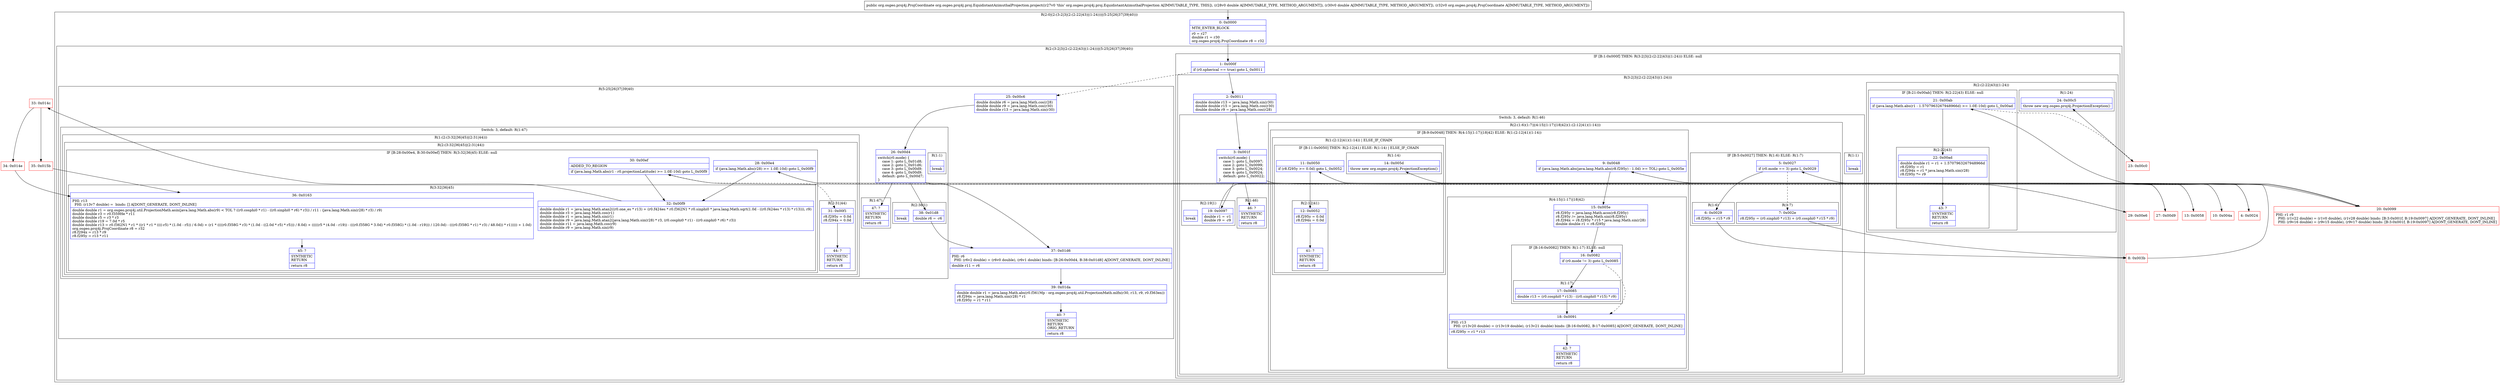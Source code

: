 digraph "CFG fororg.osgeo.proj4j.proj.EquidistantAzimuthalProjection.project(DDLorg\/osgeo\/proj4j\/ProjCoordinate;)Lorg\/osgeo\/proj4j\/ProjCoordinate;" {
subgraph cluster_Region_1907616196 {
label = "R(2:0|(2:(3:2|3|(2:(2:22|43)|(1:24)))|(5:25|26|37|39|40)))";
node [shape=record,color=blue];
Node_0 [shape=record,label="{0\:\ 0x0000|MTH_ENTER_BLOCK\l|r0 = r27\ldouble r1 = r30\lorg.osgeo.proj4j.ProjCoordinate r8 = r32\l}"];
subgraph cluster_Region_2047666712 {
label = "R(2:(3:2|3|(2:(2:22|43)|(1:24)))|(5:25|26|37|39|40))";
node [shape=record,color=blue];
subgraph cluster_IfRegion_1930916114 {
label = "IF [B:1:0x000f] THEN: R(3:2|3|(2:(2:22|43)|(1:24))) ELSE: null";
node [shape=record,color=blue];
Node_1 [shape=record,label="{1\:\ 0x000f|if (r0.spherical == true) goto L_0x0011\l}"];
subgraph cluster_Region_1276291799 {
label = "R(3:2|3|(2:(2:22|43)|(1:24)))";
node [shape=record,color=blue];
Node_2 [shape=record,label="{2\:\ 0x0011|double double r13 = java.lang.Math.sin(r30)\ldouble double r15 = java.lang.Math.cos(r30)\ldouble double r9 = java.lang.Math.cos(r28)\l}"];
subgraph cluster_SwitchRegion_2146445629 {
label = "Switch: 3, default: R(1:46)";
node [shape=record,color=blue];
Node_3 [shape=record,label="{3\:\ 0x001f|switch(r0.mode) \{\l    case 1: goto L_0x0097;\l    case 2: goto L_0x0099;\l    case 3: goto L_0x0024;\l    case 4: goto L_0x0024;\l    default: goto L_0x0022;\l\}\l}"];
subgraph cluster_Region_604979875 {
label = "R(2:19|1)";
node [shape=record,color=blue];
Node_19 [shape=record,label="{19\:\ 0x0097|double r1 = \-r1\ldouble r9 = \-r9\l}"];
Node_InsnContainer_1410314177 [shape=record,label="{|break\l}"];
}
subgraph cluster_Region_1238291314 {
label = "R(1:1)";
node [shape=record,color=blue];
Node_InsnContainer_18461880 [shape=record,label="{|break\l}"];
}
subgraph cluster_Region_2136923239 {
label = "R(2:(1:6)(1:7)|(4:15|(1:17)|18|42)(1:(2:12|41)(1:14)))";
node [shape=record,color=blue];
subgraph cluster_IfRegion_1443235306 {
label = "IF [B:5:0x0027] THEN: R(1:6) ELSE: R(1:7)";
node [shape=record,color=blue];
Node_5 [shape=record,label="{5\:\ 0x0027|if (r0.mode == 3) goto L_0x0029\l}"];
subgraph cluster_Region_491231797 {
label = "R(1:6)";
node [shape=record,color=blue];
Node_6 [shape=record,label="{6\:\ 0x0029|r8.f295y = r15 * r9\l}"];
}
subgraph cluster_Region_1317631259 {
label = "R(1:7)";
node [shape=record,color=blue];
Node_7 [shape=record,label="{7\:\ 0x002e|r8.f295y = (r0.sinphi0 * r13) + (r0.cosphi0 * r15 * r9)\l}"];
}
}
subgraph cluster_IfRegion_1688968994 {
label = "IF [B:9:0x0048] THEN: R(4:15|(1:17)|18|42) ELSE: R(1:(2:12|41)(1:14))";
node [shape=record,color=blue];
Node_9 [shape=record,label="{9\:\ 0x0048|if (java.lang.Math.abs(java.lang.Math.abs(r8.f295y) \- 1.0d) \>= TOL) goto L_0x005e\l}"];
subgraph cluster_Region_971028281 {
label = "R(4:15|(1:17)|18|42)";
node [shape=record,color=blue];
Node_15 [shape=record,label="{15\:\ 0x005e|r8.f295y = java.lang.Math.acos(r8.f295y)\lr8.f295y \/= java.lang.Math.sin(r8.f295y)\lr8.f294x = r8.f295y * r15 * java.lang.Math.sin(r28)\ldouble double r1 = r8.f295y\l}"];
subgraph cluster_IfRegion_1777080603 {
label = "IF [B:16:0x0082] THEN: R(1:17) ELSE: null";
node [shape=record,color=blue];
Node_16 [shape=record,label="{16\:\ 0x0082|if (r0.mode != 3) goto L_0x0085\l}"];
subgraph cluster_Region_1445253785 {
label = "R(1:17)";
node [shape=record,color=blue];
Node_17 [shape=record,label="{17\:\ 0x0085|double r13 = (r0.cosphi0 * r13) \- ((r0.sinphi0 * r15) * r9)\l}"];
}
}
Node_18 [shape=record,label="{18\:\ 0x0091|PHI: r13 \l  PHI: (r13v20 double) = (r13v19 double), (r13v21 double) binds: [B:16:0x0082, B:17:0x0085] A[DONT_GENERATE, DONT_INLINE]\l|r8.f295y = r1 * r13\l}"];
Node_42 [shape=record,label="{42\:\ ?|SYNTHETIC\lRETURN\l|return r8\l}"];
}
subgraph cluster_Region_622644458 {
label = "R(1:(2:12|41)(1:14)) | ELSE_IF_CHAIN\l";
node [shape=record,color=blue];
subgraph cluster_IfRegion_416748546 {
label = "IF [B:11:0x0050] THEN: R(2:12|41) ELSE: R(1:14) | ELSE_IF_CHAIN\l";
node [shape=record,color=blue];
Node_11 [shape=record,label="{11\:\ 0x0050|if (r8.f295y \>= 0.0d) goto L_0x0052\l}"];
subgraph cluster_Region_502500270 {
label = "R(2:12|41)";
node [shape=record,color=blue];
Node_12 [shape=record,label="{12\:\ 0x0052|r8.f295y = 0.0d\lr8.f294x = 0.0d\l}"];
Node_41 [shape=record,label="{41\:\ ?|SYNTHETIC\lRETURN\l|return r8\l}"];
}
subgraph cluster_Region_740852170 {
label = "R(1:14)";
node [shape=record,color=blue];
Node_14 [shape=record,label="{14\:\ 0x005d|throw new org.osgeo.proj4j.ProjectionException()\l}"];
}
}
}
}
}
subgraph cluster_Region_630801853 {
label = "R(1:46)";
node [shape=record,color=blue];
Node_46 [shape=record,label="{46\:\ ?|SYNTHETIC\lRETURN\l|return r8\l}"];
}
}
subgraph cluster_Region_1248327920 {
label = "R(2:(2:22|43)|(1:24))";
node [shape=record,color=blue];
subgraph cluster_IfRegion_764474115 {
label = "IF [B:21:0x00ab] THEN: R(2:22|43) ELSE: null";
node [shape=record,color=blue];
Node_21 [shape=record,label="{21\:\ 0x00ab|if (java.lang.Math.abs(r1 \- 1.5707963267948966d) \>= 1.0E\-10d) goto L_0x00ad\l}"];
subgraph cluster_Region_1132712636 {
label = "R(2:22|43)";
node [shape=record,color=blue];
Node_22 [shape=record,label="{22\:\ 0x00ad|double double r1 = r1 + 1.5707963267948966d\lr8.f295y = r1\lr8.f294x = r1 * java.lang.Math.sin(r28)\lr8.f295y *= r9\l}"];
Node_43 [shape=record,label="{43\:\ ?|SYNTHETIC\lRETURN\l|return r8\l}"];
}
}
subgraph cluster_Region_1137316966 {
label = "R(1:24)";
node [shape=record,color=blue];
Node_24 [shape=record,label="{24\:\ 0x00c5|throw new org.osgeo.proj4j.ProjectionException()\l}"];
}
}
}
}
subgraph cluster_Region_939808017 {
label = "R(5:25|26|37|39|40)";
node [shape=record,color=blue];
Node_25 [shape=record,label="{25\:\ 0x00c6|double double r6 = java.lang.Math.cos(r28)\ldouble double r9 = java.lang.Math.cos(r30)\ldouble double r13 = java.lang.Math.sin(r30)\l}"];
subgraph cluster_SwitchRegion_15919977 {
label = "Switch: 3, default: R(1:47)";
node [shape=record,color=blue];
Node_26 [shape=record,label="{26\:\ 0x00d4|switch(r0.mode) \{\l    case 1: goto L_0x01d8;\l    case 2: goto L_0x01d6;\l    case 3: goto L_0x00d9;\l    case 4: goto L_0x00d9;\l    default: goto L_0x00d7;\l\}\l}"];
subgraph cluster_Region_1474255617 {
label = "R(2:38|1)";
node [shape=record,color=blue];
Node_38 [shape=record,label="{38\:\ 0x01d8|double r6 = \-r6\l}"];
Node_InsnContainer_1757154412 [shape=record,label="{|break\l}"];
}
subgraph cluster_Region_493472243 {
label = "R(1:1)";
node [shape=record,color=blue];
Node_InsnContainer_244553500 [shape=record,label="{|break\l}"];
}
subgraph cluster_Region_422419460 {
label = "R(1:(2:(3:32|36|45)|(2:31|44)))";
node [shape=record,color=blue];
subgraph cluster_Region_301607969 {
label = "R(2:(3:32|36|45)|(2:31|44))";
node [shape=record,color=blue];
subgraph cluster_IfRegion_1708579175 {
label = "IF [B:28:0x00e4, B:30:0x00ef] THEN: R(3:32|36|45) ELSE: null";
node [shape=record,color=blue];
Node_28 [shape=record,label="{28\:\ 0x00e4|if (java.lang.Math.abs(r28) \>= 1.0E\-10d) goto L_0x00f9\l}"];
Node_30 [shape=record,label="{30\:\ 0x00ef|ADDED_TO_REGION\l|if (java.lang.Math.abs(r1 \- r0.projectionLatitude) \>= 1.0E\-10d) goto L_0x00f9\l}"];
subgraph cluster_Region_769863813 {
label = "R(3:32|36|45)";
node [shape=record,color=blue];
Node_32 [shape=record,label="{32\:\ 0x00f9|double double r1 = java.lang.Math.atan2((r0.one_es * r13) + (r0.f424es * r0.f362N1 * r0.sinphi0 * java.lang.Math.sqrt(1.0d \- ((r0.f424es * r13) * r13))), r9)\ldouble double r3 = java.lang.Math.cos(r1)\ldouble double r1 = java.lang.Math.sin(r1)\ldouble double r9 = java.lang.Math.atan2(java.lang.Math.sin(r28) * r3, (r0.cosphi0 * r1) \- ((r0.sinphi0 * r6) * r3))\ldouble double r11 = java.lang.Math.cos(r9)\ldouble double r9 = java.lang.Math.sin(r9)\l}"];
Node_36 [shape=record,label="{36\:\ 0x0163|PHI: r13 \l  PHI: (r13v7 double) =  binds: [] A[DONT_GENERATE, DONT_INLINE]\l|double double r1 = org.osgeo.proj4j.util.ProjectionMath.asin(java.lang.Math.abs(r9) \< TOL ? ((r0.cosphi0 * r1) \- ((r0.sinphi0 * r6) * r3)) \/ r11 : (java.lang.Math.sin(r28) * r3) \/ r9)\ldouble double r3 = r0.f359He * r11\ldouble double r5 = r3 * r3\ldouble double r19 = 7.0d * r5\ldouble double r13 = r0.f362N1 * r1 * ((r1 * r1 * ((((\-r5) * (1.0d \- r5)) \/ 6.0d) + (r1 * ((((r0.f358G * r3) * (1.0d \- ((2.0d * r5) * r5))) \/ 8.0d) + (((((r5 * (4.0d \- r19)) \- (((r0.f358G * 3.0d) * r0.f358G) * (1.0d \- r19))) \/ 120.0d) \- (((r0.f358G * r1) * r3) \/ 48.0d)) * r1))))) + 1.0d)\lorg.osgeo.proj4j.ProjCoordinate r8 = r32\lr8.f294x = r13 * r9\lr8.f295y = r13 * r11\l}"];
Node_45 [shape=record,label="{45\:\ ?|SYNTHETIC\lRETURN\l|return r8\l}"];
}
}
subgraph cluster_Region_435976008 {
label = "R(2:31|44)";
node [shape=record,color=blue];
Node_31 [shape=record,label="{31\:\ 0x00f1|r8.f295y = 0.0d\lr8.f294x = 0.0d\l}"];
Node_44 [shape=record,label="{44\:\ ?|SYNTHETIC\lRETURN\l|return r8\l}"];
}
}
}
subgraph cluster_Region_967513969 {
label = "R(1:47)";
node [shape=record,color=blue];
Node_47 [shape=record,label="{47\:\ ?|SYNTHETIC\lRETURN\l|return r8\l}"];
}
}
Node_37 [shape=record,label="{37\:\ 0x01d6|PHI: r6 \l  PHI: (r6v2 double) = (r6v0 double), (r6v1 double) binds: [B:26:0x00d4, B:38:0x01d8] A[DONT_GENERATE, DONT_INLINE]\l|double r11 = r6\l}"];
Node_39 [shape=record,label="{39\:\ 0x01da|double double r1 = java.lang.Math.abs(r0.f361Mp \- org.osgeo.proj4j.util.ProjectionMath.mlfn(r30, r13, r9, r0.f363en))\lr8.f294x = java.lang.Math.sin(r28) * r1\lr8.f295y = r1 * r11\l}"];
Node_40 [shape=record,label="{40\:\ ?|SYNTHETIC\lRETURN\lORIG_RETURN\l|return r8\l}"];
}
}
}
Node_4 [shape=record,color=red,label="{4\:\ 0x0024}"];
Node_8 [shape=record,color=red,label="{8\:\ 0x003b}"];
Node_10 [shape=record,color=red,label="{10\:\ 0x004a}"];
Node_13 [shape=record,color=red,label="{13\:\ 0x0058}"];
Node_20 [shape=record,color=red,label="{20\:\ 0x0099|PHI: r1 r9 \l  PHI: (r1v22 double) = (r1v0 double), (r1v28 double) binds: [B:3:0x001f, B:19:0x0097] A[DONT_GENERATE, DONT_INLINE]\l  PHI: (r9v16 double) = (r9v15 double), (r9v17 double) binds: [B:3:0x001f, B:19:0x0097] A[DONT_GENERATE, DONT_INLINE]\l}"];
Node_23 [shape=record,color=red,label="{23\:\ 0x00c0}"];
Node_27 [shape=record,color=red,label="{27\:\ 0x00d9}"];
Node_29 [shape=record,color=red,label="{29\:\ 0x00e6}"];
Node_33 [shape=record,color=red,label="{33\:\ 0x014c}"];
Node_34 [shape=record,color=red,label="{34\:\ 0x014e}"];
Node_35 [shape=record,color=red,label="{35\:\ 0x015b}"];
MethodNode[shape=record,label="{public org.osgeo.proj4j.ProjCoordinate org.osgeo.proj4j.proj.EquidistantAzimuthalProjection.project((r27v0 'this' org.osgeo.proj4j.proj.EquidistantAzimuthalProjection A[IMMUTABLE_TYPE, THIS]), (r28v0 double A[IMMUTABLE_TYPE, METHOD_ARGUMENT]), (r30v0 double A[IMMUTABLE_TYPE, METHOD_ARGUMENT]), (r32v0 org.osgeo.proj4j.ProjCoordinate A[IMMUTABLE_TYPE, METHOD_ARGUMENT])) }"];
MethodNode -> Node_0;
Node_0 -> Node_1;
Node_1 -> Node_2;
Node_1 -> Node_25[style=dashed];
Node_2 -> Node_3;
Node_3 -> Node_4;
Node_3 -> Node_19;
Node_3 -> Node_20;
Node_3 -> Node_46;
Node_19 -> Node_20;
Node_5 -> Node_6;
Node_5 -> Node_7[style=dashed];
Node_6 -> Node_8;
Node_7 -> Node_8;
Node_9 -> Node_10[style=dashed];
Node_9 -> Node_15;
Node_15 -> Node_16;
Node_16 -> Node_17;
Node_16 -> Node_18[style=dashed];
Node_17 -> Node_18;
Node_18 -> Node_42;
Node_11 -> Node_12;
Node_11 -> Node_13[style=dashed];
Node_12 -> Node_41;
Node_21 -> Node_22;
Node_21 -> Node_23[style=dashed];
Node_22 -> Node_43;
Node_25 -> Node_26;
Node_26 -> Node_27;
Node_26 -> Node_37;
Node_26 -> Node_38;
Node_26 -> Node_47;
Node_38 -> Node_37;
Node_28 -> Node_29[style=dashed];
Node_28 -> Node_32;
Node_30 -> Node_31[style=dashed];
Node_30 -> Node_32;
Node_32 -> Node_33;
Node_36 -> Node_45;
Node_31 -> Node_44;
Node_37 -> Node_39;
Node_39 -> Node_40;
Node_4 -> Node_5;
Node_8 -> Node_9;
Node_10 -> Node_11;
Node_13 -> Node_14;
Node_20 -> Node_21;
Node_23 -> Node_24;
Node_27 -> Node_28;
Node_29 -> Node_30;
Node_33 -> Node_34;
Node_33 -> Node_35;
Node_34 -> Node_36;
Node_35 -> Node_36;
}

